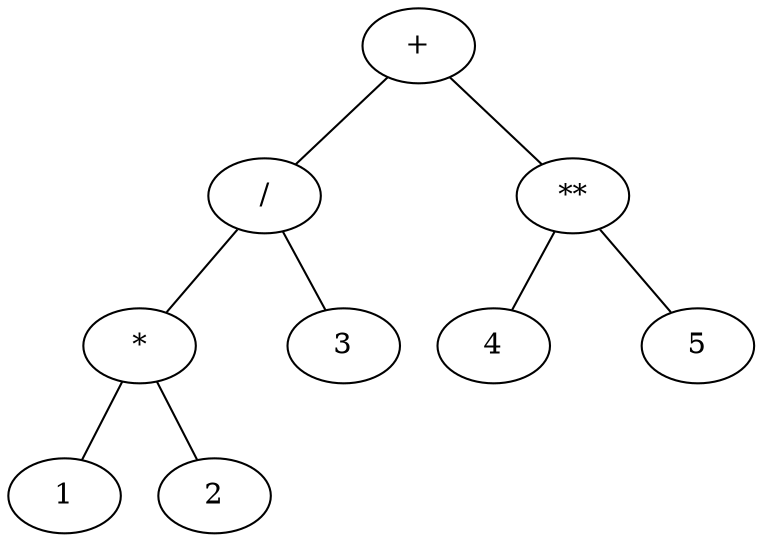 graph G
{
  n1 [label="+"];
  n2 [label="/"];
  n1 -- n2;
  n1b1 [label="", width=.1, style=invis]
  n1 -- n1b1 [style=invis]  
  n1b2 [label="", width=.1, style=invis]
  n1 -- n1b2 [style=invis]  
  n1b3 [label="", width=.1, style=invis]
  n1 -- n1b3 [style=invis]  
  n7 [label="**"];
  n1 -- n7;
  { rank=same n2 -- n1b1 -- n1b2 -- n1b3 -- n7 [style=invis] }

  n3 [label="*"];
  n2 -- n3;
  n2b1 [label="", width=.1, style=invis]
  n2 -- n2b1 [style=invis]
  n6 [label="3"];
  n2 -- n6;
  { rank=same n3 -- n2b1 -- n6 [style=invis] }

  n8 [label="4"];
  n7 -- n8;
  n7b1 [label="", width=.1, style=invis]
  n7 -- n7b1 [style=invis]
  n9 [label="5"];
  n7 -- n9;
  { rank=same n8 -- n7b1 -- n9 [style=invis] }
  
  n3 -- n4;
  n4 [label="1"];
  n3 -- n5;
  n5 [label="2"];
}